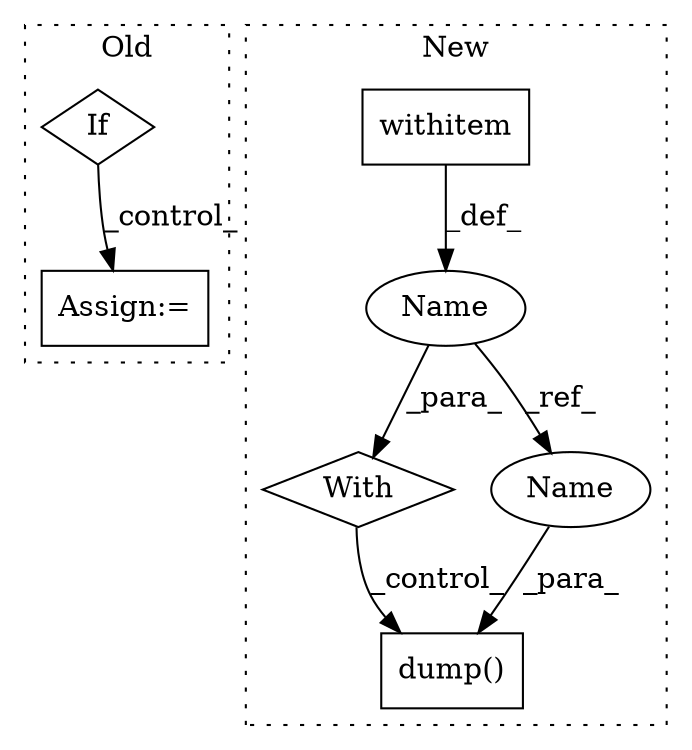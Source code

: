 digraph G {
subgraph cluster0 {
1 [label="If" a="96" s="10681" l="3" shape="diamond"];
6 [label="Assign:=" a="68" s="10845" l="3" shape="box"];
label = "Old";
style="dotted";
}
subgraph cluster1 {
2 [label="dump()" a="75" s="18270,18303" l="12,35" shape="box"];
3 [label="With" a="39" s="18173,18182" l="5,88" shape="diamond"];
4 [label="Name" a="87" s="18254" l="6" shape="ellipse"];
5 [label="withitem" a="49" s="18178" l="4" shape="box"];
7 [label="Name" a="87" s="18297" l="6" shape="ellipse"];
label = "New";
style="dotted";
}
1 -> 6 [label="_control_"];
3 -> 2 [label="_control_"];
4 -> 3 [label="_para_"];
4 -> 7 [label="_ref_"];
5 -> 4 [label="_def_"];
7 -> 2 [label="_para_"];
}